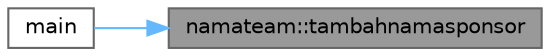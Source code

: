 digraph "namateam::tambahnamasponsor"
{
 // LATEX_PDF_SIZE
  bgcolor="transparent";
  edge [fontname=Helvetica,fontsize=10,labelfontname=Helvetica,labelfontsize=10];
  node [fontname=Helvetica,fontsize=10,shape=box,height=0.2,width=0.4];
  rankdir="RL";
  Node1 [id="Node000001",label="namateam::tambahnamasponsor",height=0.2,width=0.4,color="gray40", fillcolor="grey60", style="filled", fontcolor="black",tooltip="Menambahkan sponsor ke dalam daftar sponsor tim."];
  Node1 -> Node2 [id="edge1_Node000001_Node000002",dir="back",color="steelblue1",style="solid",tooltip=" "];
  Node2 [id="Node000002",label="main",height=0.2,width=0.4,color="grey40", fillcolor="white", style="filled",URL="$ucp2_8cpp.html#ae66f6b31b5ad750f1fe042a706a4e3d4",tooltip="Fungsi utama untuk mendemonstrasikan hubungan sponsor dan tim."];
}
